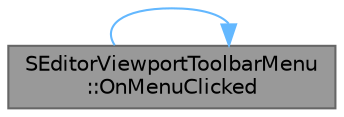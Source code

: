 digraph "SEditorViewportToolbarMenu::OnMenuClicked"
{
 // INTERACTIVE_SVG=YES
 // LATEX_PDF_SIZE
  bgcolor="transparent";
  edge [fontname=Helvetica,fontsize=10,labelfontname=Helvetica,labelfontsize=10];
  node [fontname=Helvetica,fontsize=10,shape=box,height=0.2,width=0.4];
  rankdir="LR";
  Node1 [id="Node000001",label="SEditorViewportToolbarMenu\l::OnMenuClicked",height=0.2,width=0.4,color="gray40", fillcolor="grey60", style="filled", fontcolor="black",tooltip="Called when the menu button is clicked."];
  Node1 -> Node1 [id="edge1_Node000001_Node000001",color="steelblue1",style="solid",tooltip=" "];
}

